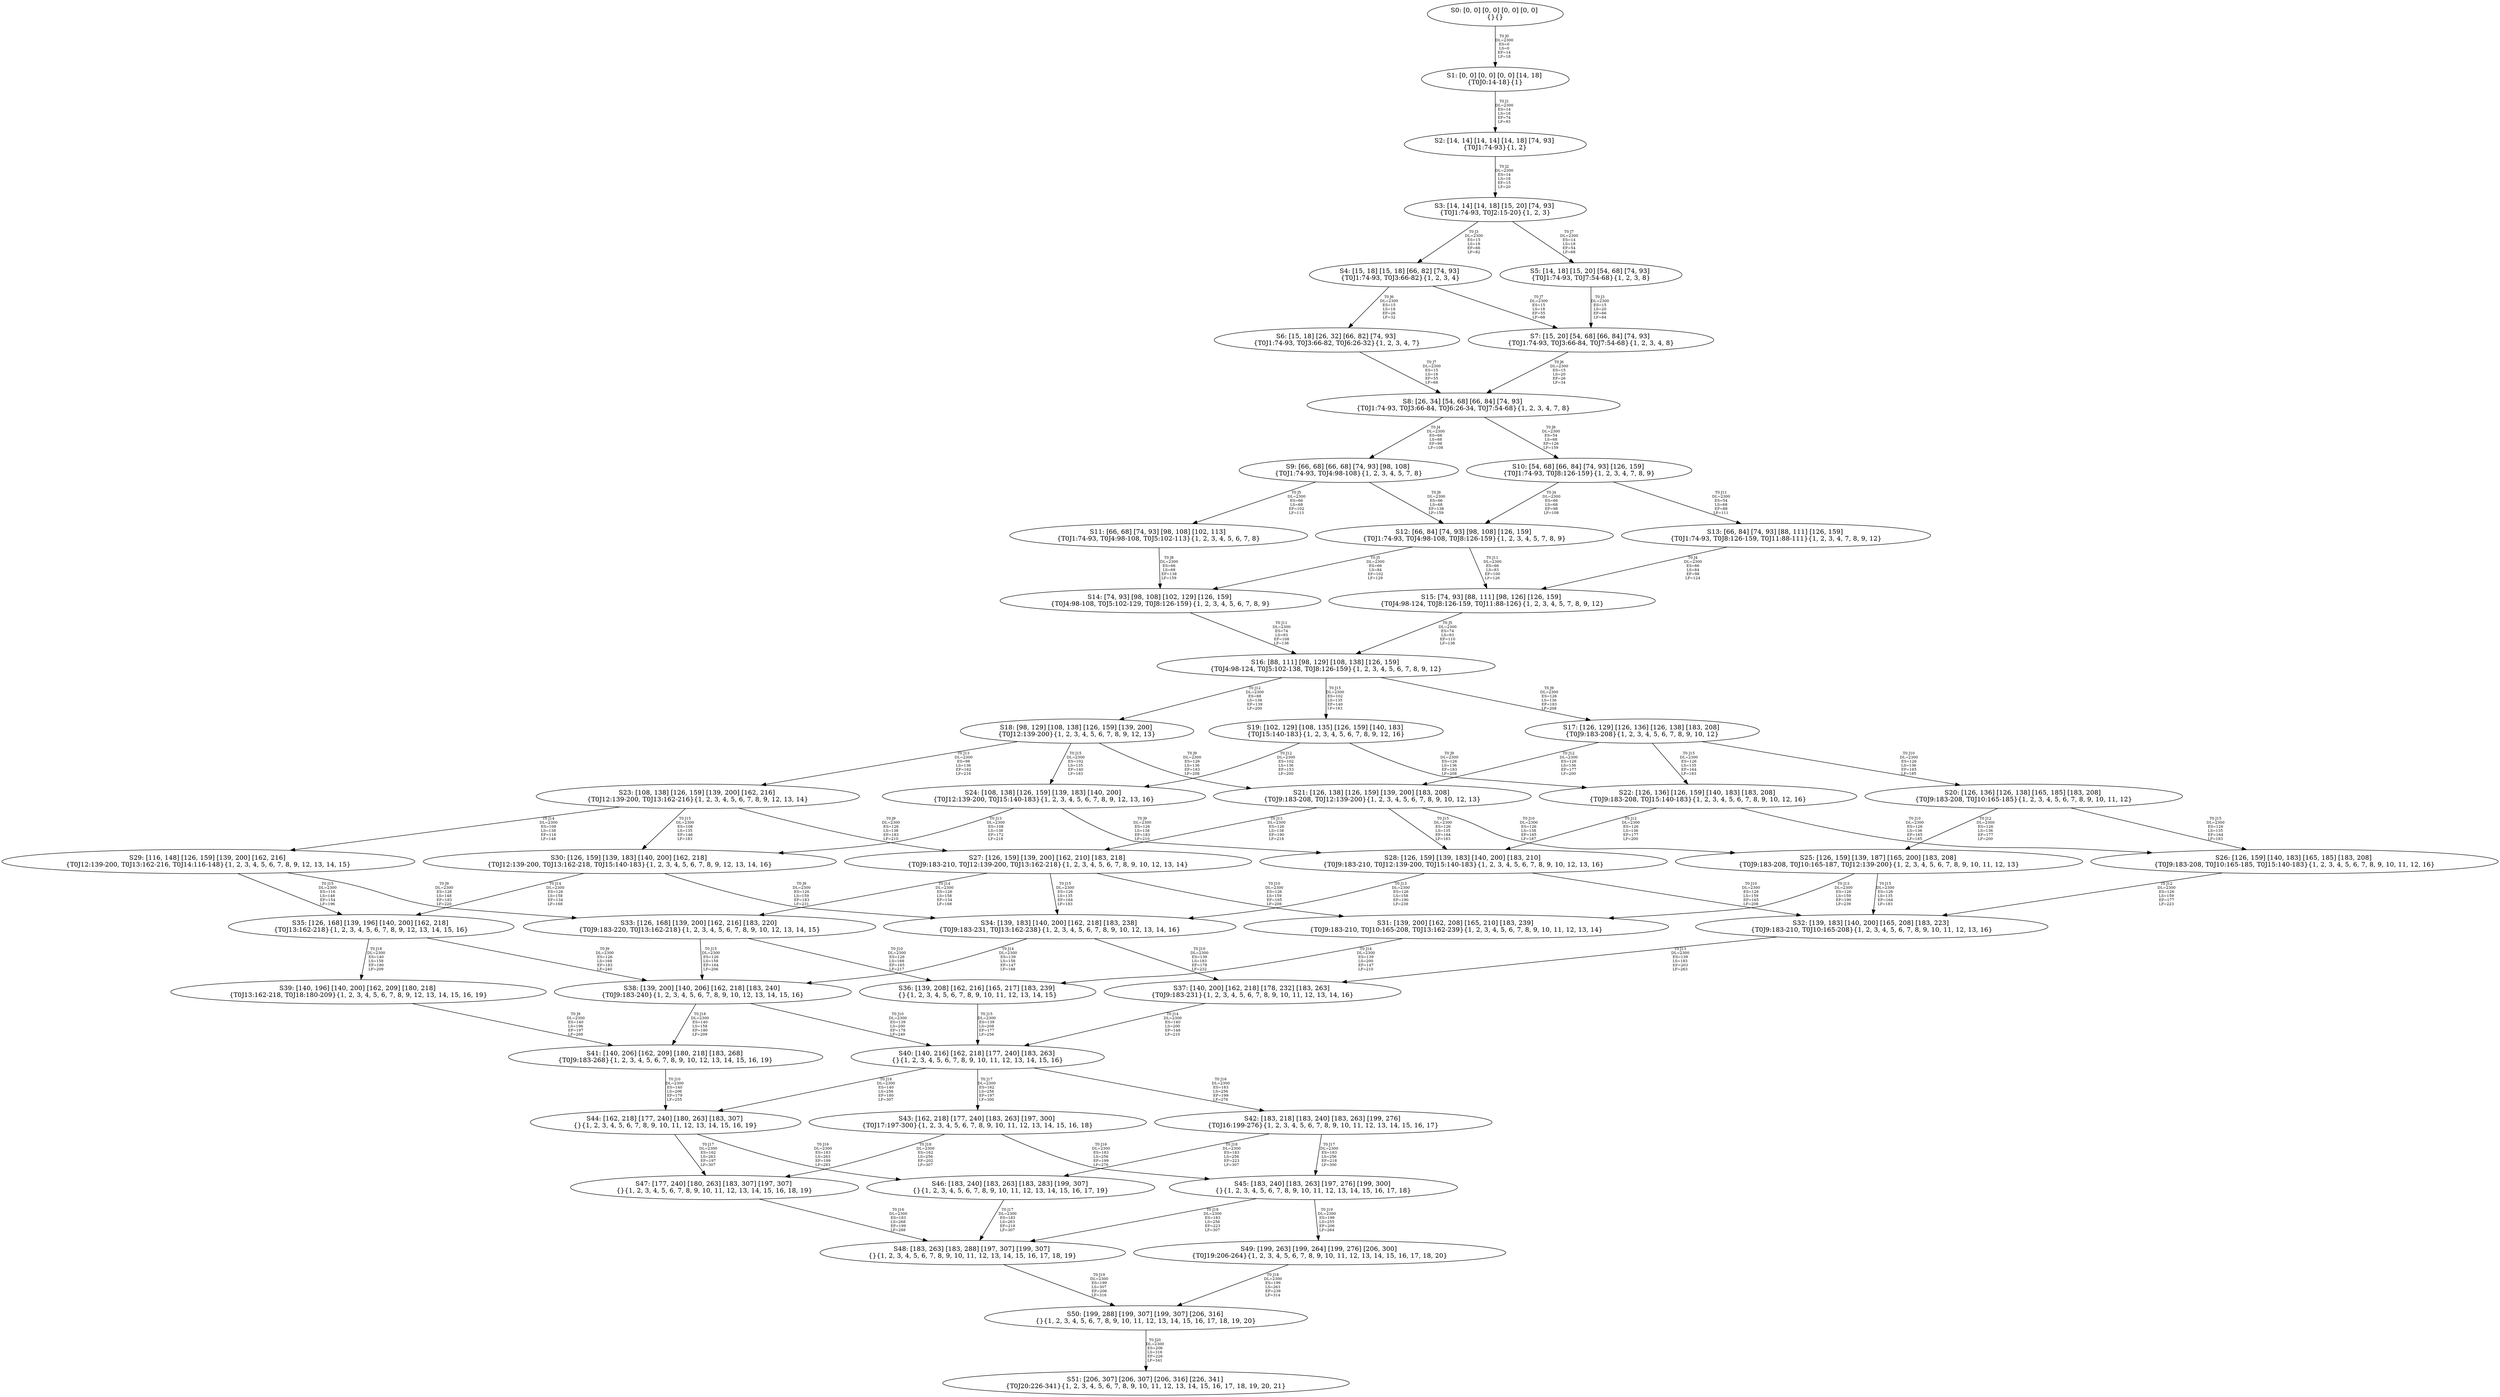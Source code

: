 digraph {
	S0[label="S0: [0, 0] [0, 0] [0, 0] [0, 0] \n{}{}"];
	S1[label="S1: [0, 0] [0, 0] [0, 0] [14, 18] \n{T0J0:14-18}{1}"];
	S2[label="S2: [14, 14] [14, 14] [14, 18] [74, 93] \n{T0J1:74-93}{1, 2}"];
	S3[label="S3: [14, 14] [14, 18] [15, 20] [74, 93] \n{T0J1:74-93, T0J2:15-20}{1, 2, 3}"];
	S4[label="S4: [15, 18] [15, 18] [66, 82] [74, 93] \n{T0J1:74-93, T0J3:66-82}{1, 2, 3, 4}"];
	S5[label="S5: [14, 18] [15, 20] [54, 68] [74, 93] \n{T0J1:74-93, T0J7:54-68}{1, 2, 3, 8}"];
	S6[label="S6: [15, 18] [26, 32] [66, 82] [74, 93] \n{T0J1:74-93, T0J3:66-82, T0J6:26-32}{1, 2, 3, 4, 7}"];
	S7[label="S7: [15, 20] [54, 68] [66, 84] [74, 93] \n{T0J1:74-93, T0J3:66-84, T0J7:54-68}{1, 2, 3, 4, 8}"];
	S8[label="S8: [26, 34] [54, 68] [66, 84] [74, 93] \n{T0J1:74-93, T0J3:66-84, T0J6:26-34, T0J7:54-68}{1, 2, 3, 4, 7, 8}"];
	S9[label="S9: [66, 68] [66, 68] [74, 93] [98, 108] \n{T0J1:74-93, T0J4:98-108}{1, 2, 3, 4, 5, 7, 8}"];
	S10[label="S10: [54, 68] [66, 84] [74, 93] [126, 159] \n{T0J1:74-93, T0J8:126-159}{1, 2, 3, 4, 7, 8, 9}"];
	S11[label="S11: [66, 68] [74, 93] [98, 108] [102, 113] \n{T0J1:74-93, T0J4:98-108, T0J5:102-113}{1, 2, 3, 4, 5, 6, 7, 8}"];
	S12[label="S12: [66, 84] [74, 93] [98, 108] [126, 159] \n{T0J1:74-93, T0J4:98-108, T0J8:126-159}{1, 2, 3, 4, 5, 7, 8, 9}"];
	S13[label="S13: [66, 84] [74, 93] [88, 111] [126, 159] \n{T0J1:74-93, T0J8:126-159, T0J11:88-111}{1, 2, 3, 4, 7, 8, 9, 12}"];
	S14[label="S14: [74, 93] [98, 108] [102, 129] [126, 159] \n{T0J4:98-108, T0J5:102-129, T0J8:126-159}{1, 2, 3, 4, 5, 6, 7, 8, 9}"];
	S15[label="S15: [74, 93] [88, 111] [98, 126] [126, 159] \n{T0J4:98-124, T0J8:126-159, T0J11:88-126}{1, 2, 3, 4, 5, 7, 8, 9, 12}"];
	S16[label="S16: [88, 111] [98, 129] [108, 138] [126, 159] \n{T0J4:98-124, T0J5:102-138, T0J8:126-159}{1, 2, 3, 4, 5, 6, 7, 8, 9, 12}"];
	S17[label="S17: [126, 129] [126, 136] [126, 138] [183, 208] \n{T0J9:183-208}{1, 2, 3, 4, 5, 6, 7, 8, 9, 10, 12}"];
	S18[label="S18: [98, 129] [108, 138] [126, 159] [139, 200] \n{T0J12:139-200}{1, 2, 3, 4, 5, 6, 7, 8, 9, 12, 13}"];
	S19[label="S19: [102, 129] [108, 135] [126, 159] [140, 183] \n{T0J15:140-183}{1, 2, 3, 4, 5, 6, 7, 8, 9, 12, 16}"];
	S20[label="S20: [126, 136] [126, 138] [165, 185] [183, 208] \n{T0J9:183-208, T0J10:165-185}{1, 2, 3, 4, 5, 6, 7, 8, 9, 10, 11, 12}"];
	S21[label="S21: [126, 138] [126, 159] [139, 200] [183, 208] \n{T0J9:183-208, T0J12:139-200}{1, 2, 3, 4, 5, 6, 7, 8, 9, 10, 12, 13}"];
	S22[label="S22: [126, 136] [126, 159] [140, 183] [183, 208] \n{T0J9:183-208, T0J15:140-183}{1, 2, 3, 4, 5, 6, 7, 8, 9, 10, 12, 16}"];
	S23[label="S23: [108, 138] [126, 159] [139, 200] [162, 216] \n{T0J12:139-200, T0J13:162-216}{1, 2, 3, 4, 5, 6, 7, 8, 9, 12, 13, 14}"];
	S24[label="S24: [108, 138] [126, 159] [139, 183] [140, 200] \n{T0J12:139-200, T0J15:140-183}{1, 2, 3, 4, 5, 6, 7, 8, 9, 12, 13, 16}"];
	S25[label="S25: [126, 159] [139, 187] [165, 200] [183, 208] \n{T0J9:183-208, T0J10:165-187, T0J12:139-200}{1, 2, 3, 4, 5, 6, 7, 8, 9, 10, 11, 12, 13}"];
	S26[label="S26: [126, 159] [140, 183] [165, 185] [183, 208] \n{T0J9:183-208, T0J10:165-185, T0J15:140-183}{1, 2, 3, 4, 5, 6, 7, 8, 9, 10, 11, 12, 16}"];
	S27[label="S27: [126, 159] [139, 200] [162, 210] [183, 218] \n{T0J9:183-210, T0J12:139-200, T0J13:162-218}{1, 2, 3, 4, 5, 6, 7, 8, 9, 10, 12, 13, 14}"];
	S28[label="S28: [126, 159] [139, 183] [140, 200] [183, 210] \n{T0J9:183-210, T0J12:139-200, T0J15:140-183}{1, 2, 3, 4, 5, 6, 7, 8, 9, 10, 12, 13, 16}"];
	S29[label="S29: [116, 148] [126, 159] [139, 200] [162, 216] \n{T0J12:139-200, T0J13:162-216, T0J14:116-148}{1, 2, 3, 4, 5, 6, 7, 8, 9, 12, 13, 14, 15}"];
	S30[label="S30: [126, 159] [139, 183] [140, 200] [162, 218] \n{T0J12:139-200, T0J13:162-218, T0J15:140-183}{1, 2, 3, 4, 5, 6, 7, 8, 9, 12, 13, 14, 16}"];
	S31[label="S31: [139, 200] [162, 208] [165, 210] [183, 239] \n{T0J9:183-210, T0J10:165-208, T0J13:162-239}{1, 2, 3, 4, 5, 6, 7, 8, 9, 10, 11, 12, 13, 14}"];
	S32[label="S32: [139, 183] [140, 200] [165, 208] [183, 223] \n{T0J9:183-210, T0J10:165-208}{1, 2, 3, 4, 5, 6, 7, 8, 9, 10, 11, 12, 13, 16}"];
	S33[label="S33: [126, 168] [139, 200] [162, 216] [183, 220] \n{T0J9:183-220, T0J13:162-218}{1, 2, 3, 4, 5, 6, 7, 8, 9, 10, 12, 13, 14, 15}"];
	S34[label="S34: [139, 183] [140, 200] [162, 218] [183, 238] \n{T0J9:183-231, T0J13:162-238}{1, 2, 3, 4, 5, 6, 7, 8, 9, 10, 12, 13, 14, 16}"];
	S35[label="S35: [126, 168] [139, 196] [140, 200] [162, 218] \n{T0J13:162-218}{1, 2, 3, 4, 5, 6, 7, 8, 9, 12, 13, 14, 15, 16}"];
	S36[label="S36: [139, 208] [162, 216] [165, 217] [183, 239] \n{}{1, 2, 3, 4, 5, 6, 7, 8, 9, 10, 11, 12, 13, 14, 15}"];
	S37[label="S37: [140, 200] [162, 218] [178, 232] [183, 263] \n{T0J9:183-231}{1, 2, 3, 4, 5, 6, 7, 8, 9, 10, 11, 12, 13, 14, 16}"];
	S38[label="S38: [139, 200] [140, 206] [162, 218] [183, 240] \n{T0J9:183-240}{1, 2, 3, 4, 5, 6, 7, 8, 9, 10, 12, 13, 14, 15, 16}"];
	S39[label="S39: [140, 196] [140, 200] [162, 209] [180, 218] \n{T0J13:162-218, T0J18:180-209}{1, 2, 3, 4, 5, 6, 7, 8, 9, 12, 13, 14, 15, 16, 19}"];
	S40[label="S40: [140, 216] [162, 218] [177, 240] [183, 263] \n{}{1, 2, 3, 4, 5, 6, 7, 8, 9, 10, 11, 12, 13, 14, 15, 16}"];
	S41[label="S41: [140, 206] [162, 209] [180, 218] [183, 268] \n{T0J9:183-268}{1, 2, 3, 4, 5, 6, 7, 8, 9, 10, 12, 13, 14, 15, 16, 19}"];
	S42[label="S42: [183, 218] [183, 240] [183, 263] [199, 276] \n{T0J16:199-276}{1, 2, 3, 4, 5, 6, 7, 8, 9, 10, 11, 12, 13, 14, 15, 16, 17}"];
	S43[label="S43: [162, 218] [177, 240] [183, 263] [197, 300] \n{T0J17:197-300}{1, 2, 3, 4, 5, 6, 7, 8, 9, 10, 11, 12, 13, 14, 15, 16, 18}"];
	S44[label="S44: [162, 218] [177, 240] [180, 263] [183, 307] \n{}{1, 2, 3, 4, 5, 6, 7, 8, 9, 10, 11, 12, 13, 14, 15, 16, 19}"];
	S45[label="S45: [183, 240] [183, 263] [197, 276] [199, 300] \n{}{1, 2, 3, 4, 5, 6, 7, 8, 9, 10, 11, 12, 13, 14, 15, 16, 17, 18}"];
	S46[label="S46: [183, 240] [183, 263] [183, 283] [199, 307] \n{}{1, 2, 3, 4, 5, 6, 7, 8, 9, 10, 11, 12, 13, 14, 15, 16, 17, 19}"];
	S47[label="S47: [177, 240] [180, 263] [183, 307] [197, 307] \n{}{1, 2, 3, 4, 5, 6, 7, 8, 9, 10, 11, 12, 13, 14, 15, 16, 18, 19}"];
	S48[label="S48: [183, 263] [183, 288] [197, 307] [199, 307] \n{}{1, 2, 3, 4, 5, 6, 7, 8, 9, 10, 11, 12, 13, 14, 15, 16, 17, 18, 19}"];
	S49[label="S49: [199, 263] [199, 264] [199, 276] [206, 300] \n{T0J19:206-264}{1, 2, 3, 4, 5, 6, 7, 8, 9, 10, 11, 12, 13, 14, 15, 16, 17, 18, 20}"];
	S50[label="S50: [199, 288] [199, 307] [199, 307] [206, 316] \n{}{1, 2, 3, 4, 5, 6, 7, 8, 9, 10, 11, 12, 13, 14, 15, 16, 17, 18, 19, 20}"];
	S51[label="S51: [206, 307] [206, 307] [206, 316] [226, 341] \n{T0J20:226-341}{1, 2, 3, 4, 5, 6, 7, 8, 9, 10, 11, 12, 13, 14, 15, 16, 17, 18, 19, 20, 21}"];
	S0 -> S1[label="T0 J0\nDL=2300\nES=0\nLS=0\nEF=14\nLF=18",fontsize=8];
	S1 -> S2[label="T0 J1\nDL=2300\nES=14\nLS=18\nEF=74\nLF=93",fontsize=8];
	S2 -> S3[label="T0 J2\nDL=2300\nES=14\nLS=18\nEF=15\nLF=20",fontsize=8];
	S3 -> S4[label="T0 J3\nDL=2300\nES=15\nLS=18\nEF=66\nLF=82",fontsize=8];
	S3 -> S5[label="T0 J7\nDL=2300\nES=14\nLS=18\nEF=54\nLF=68",fontsize=8];
	S4 -> S6[label="T0 J6\nDL=2300\nES=15\nLS=18\nEF=26\nLF=32",fontsize=8];
	S4 -> S7[label="T0 J7\nDL=2300\nES=15\nLS=18\nEF=55\nLF=68",fontsize=8];
	S5 -> S7[label="T0 J3\nDL=2300\nES=15\nLS=20\nEF=66\nLF=84",fontsize=8];
	S6 -> S8[label="T0 J7\nDL=2300\nES=15\nLS=18\nEF=55\nLF=68",fontsize=8];
	S7 -> S8[label="T0 J6\nDL=2300\nES=15\nLS=20\nEF=26\nLF=34",fontsize=8];
	S8 -> S9[label="T0 J4\nDL=2300\nES=66\nLS=68\nEF=98\nLF=108",fontsize=8];
	S8 -> S10[label="T0 J8\nDL=2300\nES=54\nLS=68\nEF=126\nLF=159",fontsize=8];
	S9 -> S11[label="T0 J5\nDL=2300\nES=66\nLS=68\nEF=102\nLF=113",fontsize=8];
	S9 -> S12[label="T0 J8\nDL=2300\nES=66\nLS=68\nEF=138\nLF=159",fontsize=8];
	S10 -> S12[label="T0 J4\nDL=2300\nES=66\nLS=68\nEF=98\nLF=108",fontsize=8];
	S10 -> S13[label="T0 J11\nDL=2300\nES=54\nLS=68\nEF=88\nLF=111",fontsize=8];
	S11 -> S14[label="T0 J8\nDL=2300\nES=66\nLS=68\nEF=138\nLF=159",fontsize=8];
	S12 -> S14[label="T0 J5\nDL=2300\nES=66\nLS=84\nEF=102\nLF=129",fontsize=8];
	S12 -> S15[label="T0 J11\nDL=2300\nES=66\nLS=83\nEF=100\nLF=126",fontsize=8];
	S13 -> S15[label="T0 J4\nDL=2300\nES=66\nLS=84\nEF=98\nLF=124",fontsize=8];
	S14 -> S16[label="T0 J11\nDL=2300\nES=74\nLS=93\nEF=108\nLF=136",fontsize=8];
	S15 -> S16[label="T0 J5\nDL=2300\nES=74\nLS=93\nEF=110\nLF=138",fontsize=8];
	S16 -> S17[label="T0 J9\nDL=2300\nES=126\nLS=136\nEF=183\nLF=208",fontsize=8];
	S16 -> S18[label="T0 J12\nDL=2300\nES=88\nLS=136\nEF=139\nLF=200",fontsize=8];
	S16 -> S19[label="T0 J15\nDL=2300\nES=102\nLS=135\nEF=140\nLF=183",fontsize=8];
	S17 -> S20[label="T0 J10\nDL=2300\nES=126\nLS=136\nEF=165\nLF=185",fontsize=8];
	S17 -> S21[label="T0 J12\nDL=2300\nES=126\nLS=136\nEF=177\nLF=200",fontsize=8];
	S17 -> S22[label="T0 J15\nDL=2300\nES=126\nLS=135\nEF=164\nLF=183",fontsize=8];
	S18 -> S21[label="T0 J9\nDL=2300\nES=126\nLS=136\nEF=183\nLF=208",fontsize=8];
	S18 -> S23[label="T0 J13\nDL=2300\nES=98\nLS=136\nEF=162\nLF=216",fontsize=8];
	S18 -> S24[label="T0 J15\nDL=2300\nES=102\nLS=135\nEF=140\nLF=183",fontsize=8];
	S19 -> S22[label="T0 J9\nDL=2300\nES=126\nLS=136\nEF=183\nLF=208",fontsize=8];
	S19 -> S24[label="T0 J12\nDL=2300\nES=102\nLS=136\nEF=153\nLF=200",fontsize=8];
	S20 -> S25[label="T0 J12\nDL=2300\nES=126\nLS=136\nEF=177\nLF=200",fontsize=8];
	S20 -> S26[label="T0 J15\nDL=2300\nES=126\nLS=135\nEF=164\nLF=183",fontsize=8];
	S21 -> S25[label="T0 J10\nDL=2300\nES=126\nLS=138\nEF=165\nLF=187",fontsize=8];
	S21 -> S27[label="T0 J13\nDL=2300\nES=126\nLS=138\nEF=190\nLF=218",fontsize=8];
	S21 -> S28[label="T0 J15\nDL=2300\nES=126\nLS=135\nEF=164\nLF=183",fontsize=8];
	S22 -> S26[label="T0 J10\nDL=2300\nES=126\nLS=136\nEF=165\nLF=185",fontsize=8];
	S22 -> S28[label="T0 J12\nDL=2300\nES=126\nLS=136\nEF=177\nLF=200",fontsize=8];
	S23 -> S27[label="T0 J9\nDL=2300\nES=126\nLS=138\nEF=183\nLF=210",fontsize=8];
	S23 -> S29[label="T0 J14\nDL=2300\nES=108\nLS=138\nEF=116\nLF=148",fontsize=8];
	S23 -> S30[label="T0 J15\nDL=2300\nES=108\nLS=135\nEF=146\nLF=183",fontsize=8];
	S24 -> S28[label="T0 J9\nDL=2300\nES=126\nLS=138\nEF=183\nLF=210",fontsize=8];
	S24 -> S30[label="T0 J13\nDL=2300\nES=108\nLS=138\nEF=172\nLF=218",fontsize=8];
	S25 -> S31[label="T0 J13\nDL=2300\nES=126\nLS=159\nEF=190\nLF=239",fontsize=8];
	S25 -> S32[label="T0 J15\nDL=2300\nES=126\nLS=135\nEF=164\nLF=183",fontsize=8];
	S26 -> S32[label="T0 J12\nDL=2300\nES=126\nLS=159\nEF=177\nLF=223",fontsize=8];
	S27 -> S31[label="T0 J10\nDL=2300\nES=126\nLS=159\nEF=165\nLF=208",fontsize=8];
	S27 -> S33[label="T0 J14\nDL=2300\nES=126\nLS=158\nEF=134\nLF=168",fontsize=8];
	S27 -> S34[label="T0 J15\nDL=2300\nES=126\nLS=135\nEF=164\nLF=183",fontsize=8];
	S28 -> S32[label="T0 J10\nDL=2300\nES=126\nLS=159\nEF=165\nLF=208",fontsize=8];
	S28 -> S34[label="T0 J13\nDL=2300\nES=126\nLS=158\nEF=190\nLF=238",fontsize=8];
	S29 -> S33[label="T0 J9\nDL=2300\nES=126\nLS=148\nEF=183\nLF=220",fontsize=8];
	S29 -> S35[label="T0 J15\nDL=2300\nES=116\nLS=148\nEF=154\nLF=196",fontsize=8];
	S30 -> S34[label="T0 J9\nDL=2300\nES=126\nLS=159\nEF=183\nLF=231",fontsize=8];
	S30 -> S35[label="T0 J14\nDL=2300\nES=126\nLS=158\nEF=134\nLF=168",fontsize=8];
	S31 -> S36[label="T0 J14\nDL=2300\nES=139\nLS=200\nEF=147\nLF=210",fontsize=8];
	S32 -> S37[label="T0 J13\nDL=2300\nES=139\nLS=183\nEF=203\nLF=263",fontsize=8];
	S33 -> S36[label="T0 J10\nDL=2300\nES=126\nLS=168\nEF=165\nLF=217",fontsize=8];
	S33 -> S38[label="T0 J15\nDL=2300\nES=126\nLS=158\nEF=164\nLF=206",fontsize=8];
	S34 -> S37[label="T0 J10\nDL=2300\nES=139\nLS=183\nEF=178\nLF=232",fontsize=8];
	S34 -> S38[label="T0 J14\nDL=2300\nES=139\nLS=158\nEF=147\nLF=168",fontsize=8];
	S35 -> S38[label="T0 J9\nDL=2300\nES=126\nLS=168\nEF=183\nLF=240",fontsize=8];
	S35 -> S39[label="T0 J18\nDL=2300\nES=140\nLS=158\nEF=180\nLF=209",fontsize=8];
	S36 -> S40[label="T0 J15\nDL=2300\nES=139\nLS=208\nEF=177\nLF=256",fontsize=8];
	S37 -> S40[label="T0 J14\nDL=2300\nES=140\nLS=200\nEF=148\nLF=210",fontsize=8];
	S38 -> S40[label="T0 J10\nDL=2300\nES=139\nLS=200\nEF=178\nLF=249",fontsize=8];
	S38 -> S41[label="T0 J18\nDL=2300\nES=140\nLS=158\nEF=180\nLF=209",fontsize=8];
	S39 -> S41[label="T0 J9\nDL=2300\nES=140\nLS=196\nEF=197\nLF=268",fontsize=8];
	S40 -> S42[label="T0 J16\nDL=2300\nES=183\nLS=256\nEF=199\nLF=276",fontsize=8];
	S40 -> S43[label="T0 J17\nDL=2300\nES=162\nLS=256\nEF=197\nLF=300",fontsize=8];
	S40 -> S44[label="T0 J18\nDL=2300\nES=140\nLS=256\nEF=180\nLF=307",fontsize=8];
	S41 -> S44[label="T0 J10\nDL=2300\nES=140\nLS=206\nEF=179\nLF=255",fontsize=8];
	S42 -> S45[label="T0 J17\nDL=2300\nES=183\nLS=256\nEF=218\nLF=300",fontsize=8];
	S42 -> S46[label="T0 J18\nDL=2300\nES=183\nLS=256\nEF=223\nLF=307",fontsize=8];
	S43 -> S45[label="T0 J16\nDL=2300\nES=183\nLS=256\nEF=199\nLF=276",fontsize=8];
	S43 -> S47[label="T0 J18\nDL=2300\nES=162\nLS=256\nEF=202\nLF=307",fontsize=8];
	S44 -> S46[label="T0 J16\nDL=2300\nES=183\nLS=263\nEF=199\nLF=283",fontsize=8];
	S44 -> S47[label="T0 J17\nDL=2300\nES=162\nLS=263\nEF=197\nLF=307",fontsize=8];
	S45 -> S48[label="T0 J18\nDL=2300\nES=183\nLS=256\nEF=223\nLF=307",fontsize=8];
	S45 -> S49[label="T0 J19\nDL=2300\nES=199\nLS=255\nEF=206\nLF=264",fontsize=8];
	S46 -> S48[label="T0 J17\nDL=2300\nES=183\nLS=263\nEF=218\nLF=307",fontsize=8];
	S47 -> S48[label="T0 J16\nDL=2300\nES=183\nLS=268\nEF=199\nLF=288",fontsize=8];
	S48 -> S50[label="T0 J19\nDL=2300\nES=199\nLS=307\nEF=206\nLF=316",fontsize=8];
	S49 -> S50[label="T0 J18\nDL=2300\nES=199\nLS=263\nEF=239\nLF=314",fontsize=8];
	S50 -> S51[label="T0 J20\nDL=2300\nES=206\nLS=316\nEF=226\nLF=341",fontsize=8];
}
